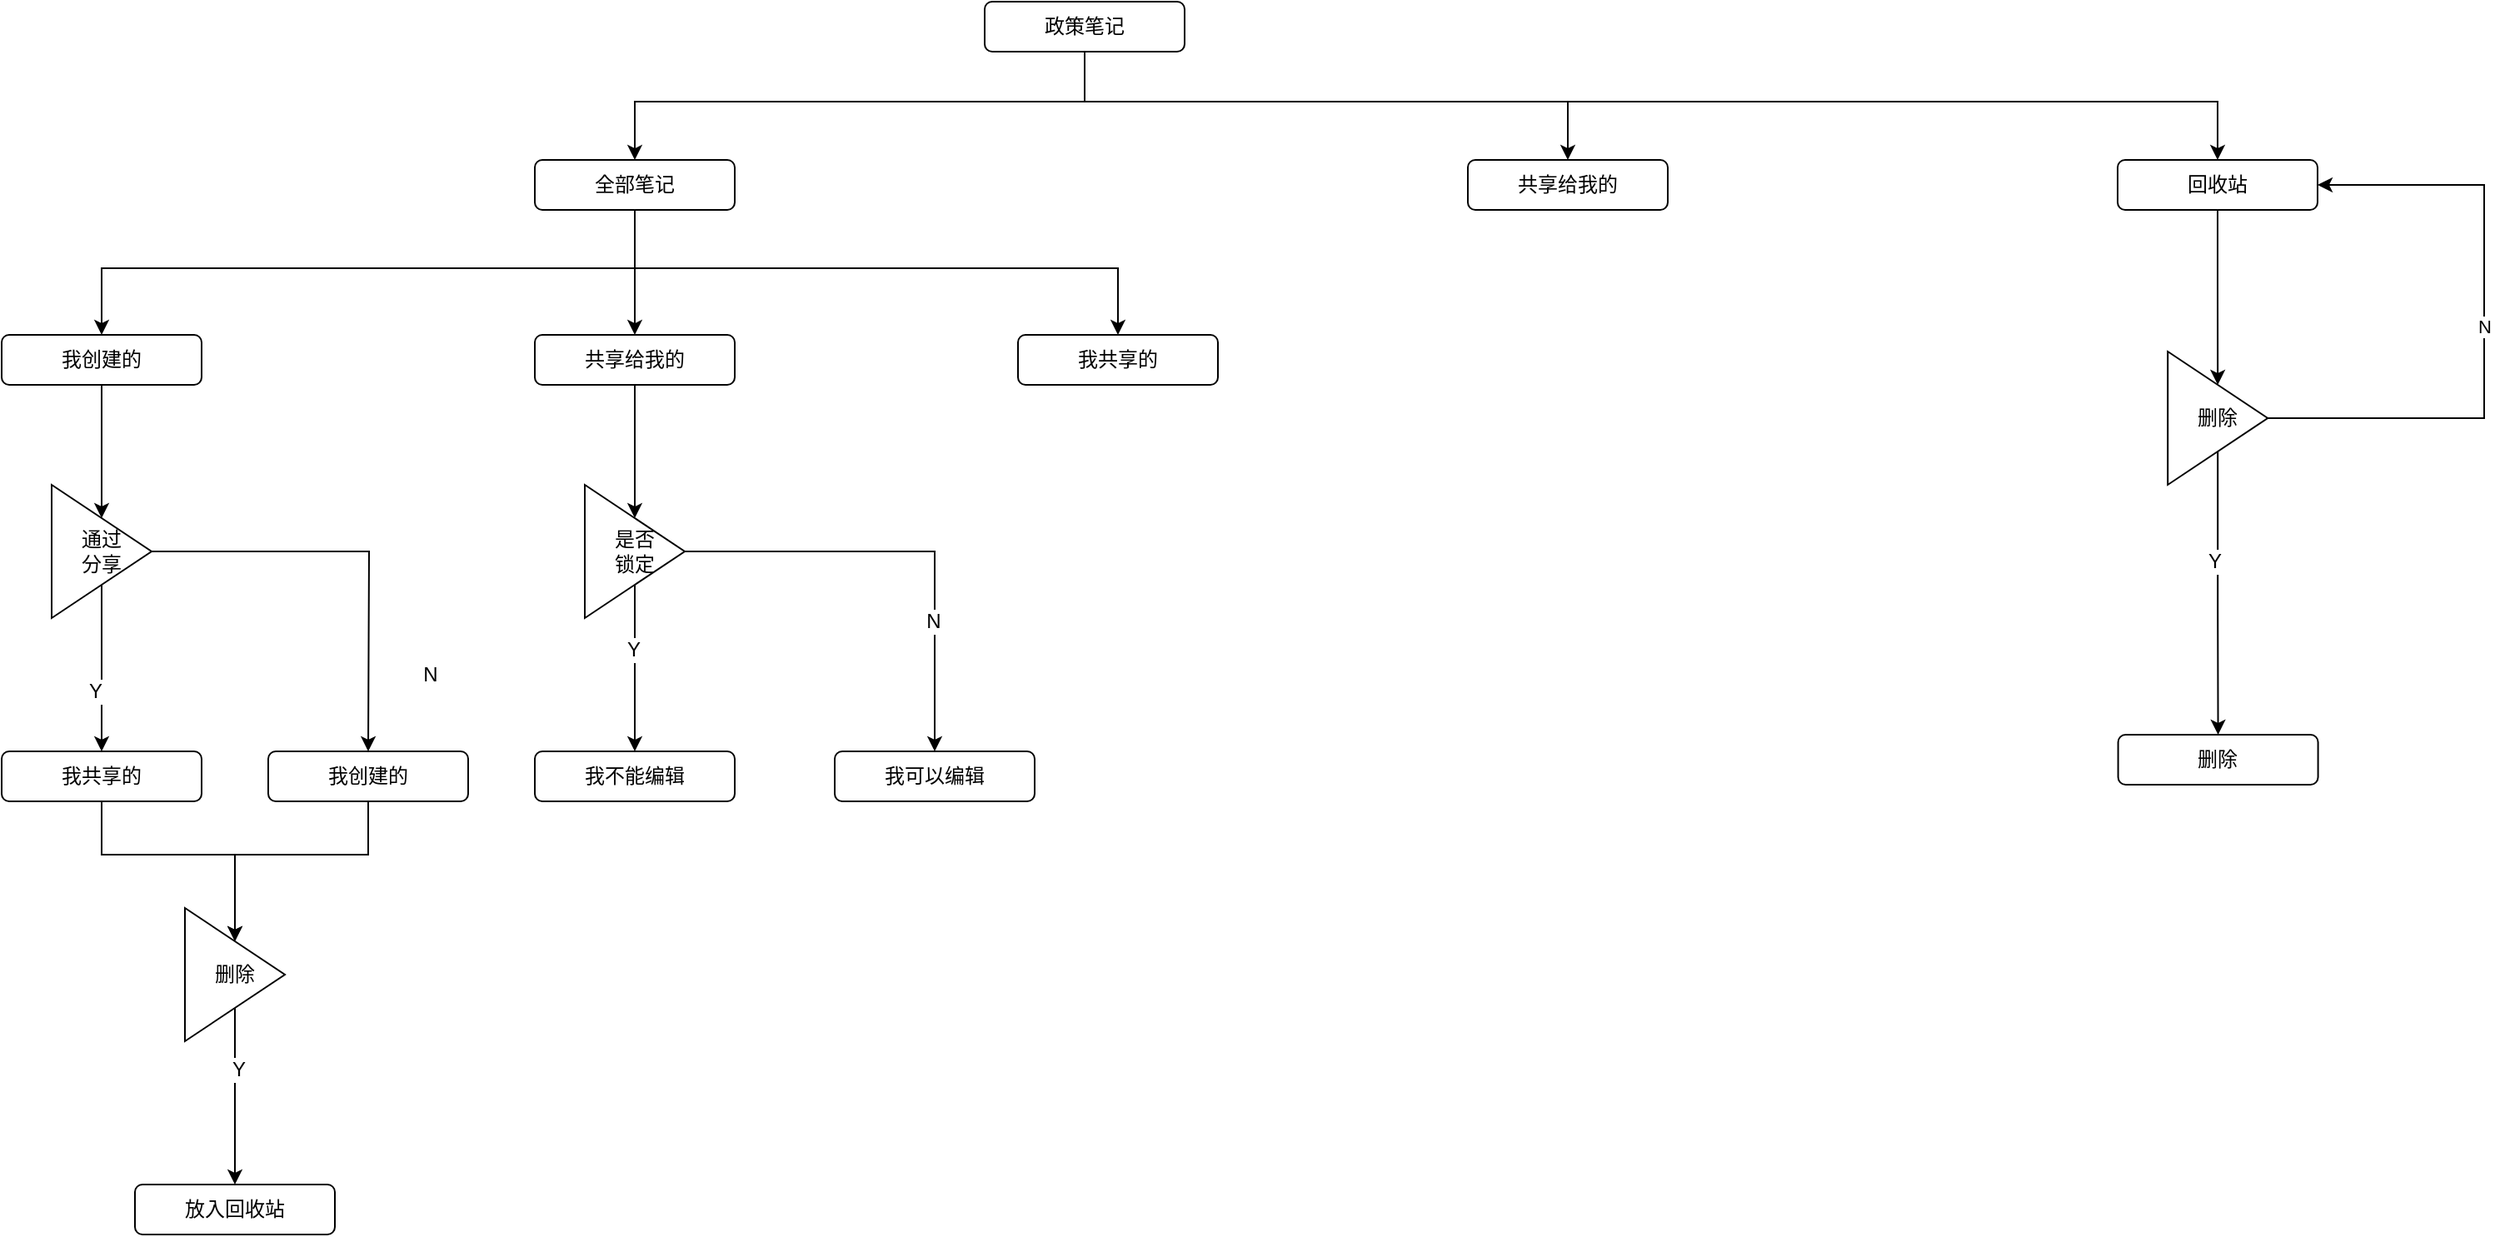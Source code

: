 <mxfile pages="1" version="11.2.3" type="github"><diagram id="kXTDntnq_qw3DYcFo30L" name="Page-1"><mxGraphModel dx="1851" dy="533" grid="1" gridSize="10" guides="1" tooltips="1" connect="1" arrows="1" fold="1" page="1" pageScale="1" pageWidth="827" pageHeight="1169" math="0" shadow="0"><root><mxCell id="0"/><mxCell id="1" parent="0"/><mxCell id="Y68MPodD9u_XzoxLgVwU-5" style="edgeStyle=orthogonalEdgeStyle;rounded=0;orthogonalLoop=1;jettySize=auto;html=1;entryX=0.5;entryY=0;entryDx=0;entryDy=0;exitX=0.5;exitY=1;exitDx=0;exitDy=0;" parent="1" source="Y68MPodD9u_XzoxLgVwU-2" target="Y68MPodD9u_XzoxLgVwU-4" edge="1"><mxGeometry relative="1" as="geometry"><Array as="points"><mxPoint x="320" y="100"/><mxPoint x="50" y="100"/></Array></mxGeometry></mxCell><mxCell id="LJtez-8Jy1MgmG334PsE-45" style="edgeStyle=orthogonalEdgeStyle;rounded=0;orthogonalLoop=1;jettySize=auto;html=1;exitX=0.5;exitY=1;exitDx=0;exitDy=0;" edge="1" parent="1" source="Y68MPodD9u_XzoxLgVwU-2" target="LJtez-8Jy1MgmG334PsE-1"><mxGeometry relative="1" as="geometry"><Array as="points"><mxPoint x="320" y="100"/><mxPoint x="610" y="100"/></Array></mxGeometry></mxCell><mxCell id="LJtez-8Jy1MgmG334PsE-46" style="edgeStyle=orthogonalEdgeStyle;rounded=0;orthogonalLoop=1;jettySize=auto;html=1;entryX=0.5;entryY=0;entryDx=0;entryDy=0;exitX=0.5;exitY=1;exitDx=0;exitDy=0;" edge="1" parent="1" source="Y68MPodD9u_XzoxLgVwU-2" target="LJtez-8Jy1MgmG334PsE-2"><mxGeometry relative="1" as="geometry"><Array as="points"><mxPoint x="320" y="100"/><mxPoint x="1000" y="100"/></Array></mxGeometry></mxCell><mxCell id="Y68MPodD9u_XzoxLgVwU-2" value="政策笔记" style="rounded=1;whiteSpace=wrap;html=1;" parent="1" vertex="1"><mxGeometry x="260" y="40" width="120" height="30" as="geometry"/></mxCell><mxCell id="LJtez-8Jy1MgmG334PsE-6" style="edgeStyle=orthogonalEdgeStyle;rounded=0;orthogonalLoop=1;jettySize=auto;html=1;" edge="1" parent="1" source="Y68MPodD9u_XzoxLgVwU-4" target="LJtez-8Jy1MgmG334PsE-3"><mxGeometry relative="1" as="geometry"><Array as="points"><mxPoint x="50" y="200"/><mxPoint x="-270" y="200"/></Array></mxGeometry></mxCell><mxCell id="LJtez-8Jy1MgmG334PsE-7" style="edgeStyle=orthogonalEdgeStyle;rounded=0;orthogonalLoop=1;jettySize=auto;html=1;entryX=0.5;entryY=0;entryDx=0;entryDy=0;" edge="1" parent="1" source="Y68MPodD9u_XzoxLgVwU-4" target="LJtez-8Jy1MgmG334PsE-4"><mxGeometry relative="1" as="geometry"/></mxCell><mxCell id="LJtez-8Jy1MgmG334PsE-8" style="edgeStyle=orthogonalEdgeStyle;rounded=0;orthogonalLoop=1;jettySize=auto;html=1;exitX=0.5;exitY=1;exitDx=0;exitDy=0;" edge="1" parent="1" source="Y68MPodD9u_XzoxLgVwU-4" target="LJtez-8Jy1MgmG334PsE-5"><mxGeometry relative="1" as="geometry"><Array as="points"><mxPoint x="50" y="200"/><mxPoint x="340" y="200"/></Array></mxGeometry></mxCell><mxCell id="Y68MPodD9u_XzoxLgVwU-4" value="全部笔记" style="rounded=1;whiteSpace=wrap;html=1;" parent="1" vertex="1"><mxGeometry x="-10" y="135" width="120" height="30" as="geometry"/></mxCell><mxCell id="LJtez-8Jy1MgmG334PsE-1" value="共享给我的" style="rounded=1;whiteSpace=wrap;html=1;" vertex="1" parent="1"><mxGeometry x="550" y="135" width="120" height="30" as="geometry"/></mxCell><mxCell id="LJtez-8Jy1MgmG334PsE-39" style="edgeStyle=orthogonalEdgeStyle;rounded=0;orthogonalLoop=1;jettySize=auto;html=1;" edge="1" parent="1" source="LJtez-8Jy1MgmG334PsE-2" target="LJtez-8Jy1MgmG334PsE-38"><mxGeometry relative="1" as="geometry"/></mxCell><mxCell id="LJtez-8Jy1MgmG334PsE-2" value="回收站" style="rounded=1;whiteSpace=wrap;html=1;" vertex="1" parent="1"><mxGeometry x="940" y="135" width="120" height="30" as="geometry"/></mxCell><mxCell id="LJtez-8Jy1MgmG334PsE-14" style="edgeStyle=orthogonalEdgeStyle;rounded=0;orthogonalLoop=1;jettySize=auto;html=1;" edge="1" parent="1" source="LJtez-8Jy1MgmG334PsE-3" target="LJtez-8Jy1MgmG334PsE-15"><mxGeometry relative="1" as="geometry"><mxPoint x="-270" y="350" as="targetPoint"/></mxGeometry></mxCell><mxCell id="LJtez-8Jy1MgmG334PsE-3" value="我创建的" style="rounded=1;whiteSpace=wrap;html=1;" vertex="1" parent="1"><mxGeometry x="-330" y="240" width="120" height="30" as="geometry"/></mxCell><mxCell id="LJtez-8Jy1MgmG334PsE-31" style="edgeStyle=orthogonalEdgeStyle;rounded=0;orthogonalLoop=1;jettySize=auto;html=1;entryX=0.5;entryY=0;entryDx=0;entryDy=0;" edge="1" parent="1" source="LJtez-8Jy1MgmG334PsE-4" target="LJtez-8Jy1MgmG334PsE-30"><mxGeometry relative="1" as="geometry"/></mxCell><mxCell id="LJtez-8Jy1MgmG334PsE-4" value="共享给我的" style="rounded=1;whiteSpace=wrap;html=1;" vertex="1" parent="1"><mxGeometry x="-10" y="240" width="120" height="30" as="geometry"/></mxCell><mxCell id="LJtez-8Jy1MgmG334PsE-5" value="我共享的" style="rounded=1;whiteSpace=wrap;html=1;" vertex="1" parent="1"><mxGeometry x="280" y="240" width="120" height="30" as="geometry"/></mxCell><mxCell id="LJtez-8Jy1MgmG334PsE-18" style="edgeStyle=orthogonalEdgeStyle;rounded=0;orthogonalLoop=1;jettySize=auto;html=1;exitX=0.5;exitY=1;exitDx=0;exitDy=0;" edge="1" parent="1" source="LJtez-8Jy1MgmG334PsE-15" target="LJtez-8Jy1MgmG334PsE-17"><mxGeometry relative="1" as="geometry"/></mxCell><mxCell id="LJtez-8Jy1MgmG334PsE-19" value="Y" style="text;html=1;resizable=0;points=[];align=center;verticalAlign=middle;labelBackgroundColor=#ffffff;" vertex="1" connectable="0" parent="LJtez-8Jy1MgmG334PsE-18"><mxGeometry x="0.28" y="-4" relative="1" as="geometry"><mxPoint as="offset"/></mxGeometry></mxCell><mxCell id="LJtez-8Jy1MgmG334PsE-21" style="edgeStyle=orthogonalEdgeStyle;rounded=0;orthogonalLoop=1;jettySize=auto;html=1;" edge="1" parent="1" source="LJtez-8Jy1MgmG334PsE-15"><mxGeometry relative="1" as="geometry"><mxPoint x="-110" y="490" as="targetPoint"/></mxGeometry></mxCell><mxCell id="LJtez-8Jy1MgmG334PsE-23" value="N" style="text;html=1;resizable=0;points=[];align=center;verticalAlign=middle;labelBackgroundColor=#ffffff;" vertex="1" connectable="0" parent="LJtez-8Jy1MgmG334PsE-21"><mxGeometry x="0.038" y="-37" relative="1" as="geometry"><mxPoint x="37" y="37" as="offset"/></mxGeometry></mxCell><mxCell id="LJtez-8Jy1MgmG334PsE-15" value="通过&lt;br&gt;分享" style="triangle;whiteSpace=wrap;html=1;" vertex="1" parent="1"><mxGeometry x="-300" y="330" width="60" height="80" as="geometry"/></mxCell><mxCell id="LJtez-8Jy1MgmG334PsE-25" style="edgeStyle=orthogonalEdgeStyle;rounded=0;orthogonalLoop=1;jettySize=auto;html=1;" edge="1" parent="1" source="LJtez-8Jy1MgmG334PsE-17" target="LJtez-8Jy1MgmG334PsE-24"><mxGeometry relative="1" as="geometry"/></mxCell><mxCell id="LJtez-8Jy1MgmG334PsE-17" value="我共享的" style="rounded=1;whiteSpace=wrap;html=1;" vertex="1" parent="1"><mxGeometry x="-330" y="490" width="120" height="30" as="geometry"/></mxCell><mxCell id="LJtez-8Jy1MgmG334PsE-26" style="edgeStyle=orthogonalEdgeStyle;rounded=0;orthogonalLoop=1;jettySize=auto;html=1;entryX=0.5;entryY=0;entryDx=0;entryDy=0;" edge="1" parent="1" source="LJtez-8Jy1MgmG334PsE-22" target="LJtez-8Jy1MgmG334PsE-24"><mxGeometry relative="1" as="geometry"/></mxCell><mxCell id="LJtez-8Jy1MgmG334PsE-22" value="我创建的" style="rounded=1;whiteSpace=wrap;html=1;" vertex="1" parent="1"><mxGeometry x="-170" y="490" width="120" height="30" as="geometry"/></mxCell><mxCell id="LJtez-8Jy1MgmG334PsE-28" style="edgeStyle=orthogonalEdgeStyle;rounded=0;orthogonalLoop=1;jettySize=auto;html=1;" edge="1" parent="1" source="LJtez-8Jy1MgmG334PsE-24" target="LJtez-8Jy1MgmG334PsE-27"><mxGeometry relative="1" as="geometry"/></mxCell><mxCell id="LJtez-8Jy1MgmG334PsE-29" value="Y" style="text;html=1;resizable=0;points=[];align=center;verticalAlign=middle;labelBackgroundColor=#ffffff;" vertex="1" connectable="0" parent="LJtez-8Jy1MgmG334PsE-28"><mxGeometry x="-0.313" y="2" relative="1" as="geometry"><mxPoint as="offset"/></mxGeometry></mxCell><mxCell id="LJtez-8Jy1MgmG334PsE-24" value="删除" style="triangle;whiteSpace=wrap;html=1;" vertex="1" parent="1"><mxGeometry x="-220" y="584" width="60" height="80" as="geometry"/></mxCell><mxCell id="LJtez-8Jy1MgmG334PsE-27" value="放入回收站" style="rounded=1;whiteSpace=wrap;html=1;" vertex="1" parent="1"><mxGeometry x="-250" y="750" width="120" height="30" as="geometry"/></mxCell><mxCell id="LJtez-8Jy1MgmG334PsE-34" style="edgeStyle=orthogonalEdgeStyle;rounded=0;orthogonalLoop=1;jettySize=auto;html=1;" edge="1" parent="1" source="LJtez-8Jy1MgmG334PsE-30" target="LJtez-8Jy1MgmG334PsE-32"><mxGeometry relative="1" as="geometry"/></mxCell><mxCell id="LJtez-8Jy1MgmG334PsE-35" value="Y" style="text;html=1;resizable=0;points=[];align=center;verticalAlign=middle;labelBackgroundColor=#ffffff;" vertex="1" connectable="0" parent="LJtez-8Jy1MgmG334PsE-34"><mxGeometry x="-0.224" y="-1" relative="1" as="geometry"><mxPoint as="offset"/></mxGeometry></mxCell><mxCell id="LJtez-8Jy1MgmG334PsE-36" style="edgeStyle=orthogonalEdgeStyle;rounded=0;orthogonalLoop=1;jettySize=auto;html=1;" edge="1" parent="1" source="LJtez-8Jy1MgmG334PsE-30" target="LJtez-8Jy1MgmG334PsE-33"><mxGeometry relative="1" as="geometry"/></mxCell><mxCell id="LJtez-8Jy1MgmG334PsE-37" value="N" style="text;html=1;resizable=0;points=[];align=center;verticalAlign=middle;labelBackgroundColor=#ffffff;" vertex="1" connectable="0" parent="LJtez-8Jy1MgmG334PsE-36"><mxGeometry x="0.102" y="-42" relative="1" as="geometry"><mxPoint as="offset"/></mxGeometry></mxCell><mxCell id="LJtez-8Jy1MgmG334PsE-30" value="是否&lt;br&gt;锁定" style="triangle;whiteSpace=wrap;html=1;" vertex="1" parent="1"><mxGeometry x="20" y="330" width="60" height="80" as="geometry"/></mxCell><mxCell id="LJtez-8Jy1MgmG334PsE-32" value="我不能编辑" style="rounded=1;whiteSpace=wrap;html=1;" vertex="1" parent="1"><mxGeometry x="-10" y="490" width="120" height="30" as="geometry"/></mxCell><mxCell id="LJtez-8Jy1MgmG334PsE-33" value="我可以编辑" style="rounded=1;whiteSpace=wrap;html=1;" vertex="1" parent="1"><mxGeometry x="170" y="490" width="120" height="30" as="geometry"/></mxCell><mxCell id="LJtez-8Jy1MgmG334PsE-41" style="edgeStyle=orthogonalEdgeStyle;rounded=0;orthogonalLoop=1;jettySize=auto;html=1;" edge="1" parent="1" source="LJtez-8Jy1MgmG334PsE-38" target="LJtez-8Jy1MgmG334PsE-40"><mxGeometry relative="1" as="geometry"/></mxCell><mxCell id="LJtez-8Jy1MgmG334PsE-42" value="Y" style="text;html=1;resizable=0;points=[];align=center;verticalAlign=middle;labelBackgroundColor=#ffffff;" vertex="1" connectable="0" parent="LJtez-8Jy1MgmG334PsE-41"><mxGeometry x="0.117" y="-29" relative="1" as="geometry"><mxPoint x="26" y="-29" as="offset"/></mxGeometry></mxCell><mxCell id="LJtez-8Jy1MgmG334PsE-43" value="N" style="edgeStyle=orthogonalEdgeStyle;rounded=0;orthogonalLoop=1;jettySize=auto;html=1;entryX=1;entryY=0.5;entryDx=0;entryDy=0;" edge="1" parent="1" source="LJtez-8Jy1MgmG334PsE-38" target="LJtez-8Jy1MgmG334PsE-2"><mxGeometry relative="1" as="geometry"><Array as="points"><mxPoint x="1160" y="290"/><mxPoint x="1160" y="150"/></Array></mxGeometry></mxCell><mxCell id="LJtez-8Jy1MgmG334PsE-38" value="删除" style="triangle;whiteSpace=wrap;html=1;" vertex="1" parent="1"><mxGeometry x="970.1" y="250" width="60" height="80" as="geometry"/></mxCell><mxCell id="LJtez-8Jy1MgmG334PsE-40" value="删除" style="rounded=1;whiteSpace=wrap;html=1;" vertex="1" parent="1"><mxGeometry x="940.3" y="480" width="120" height="30" as="geometry"/></mxCell></root></mxGraphModel></diagram></mxfile>